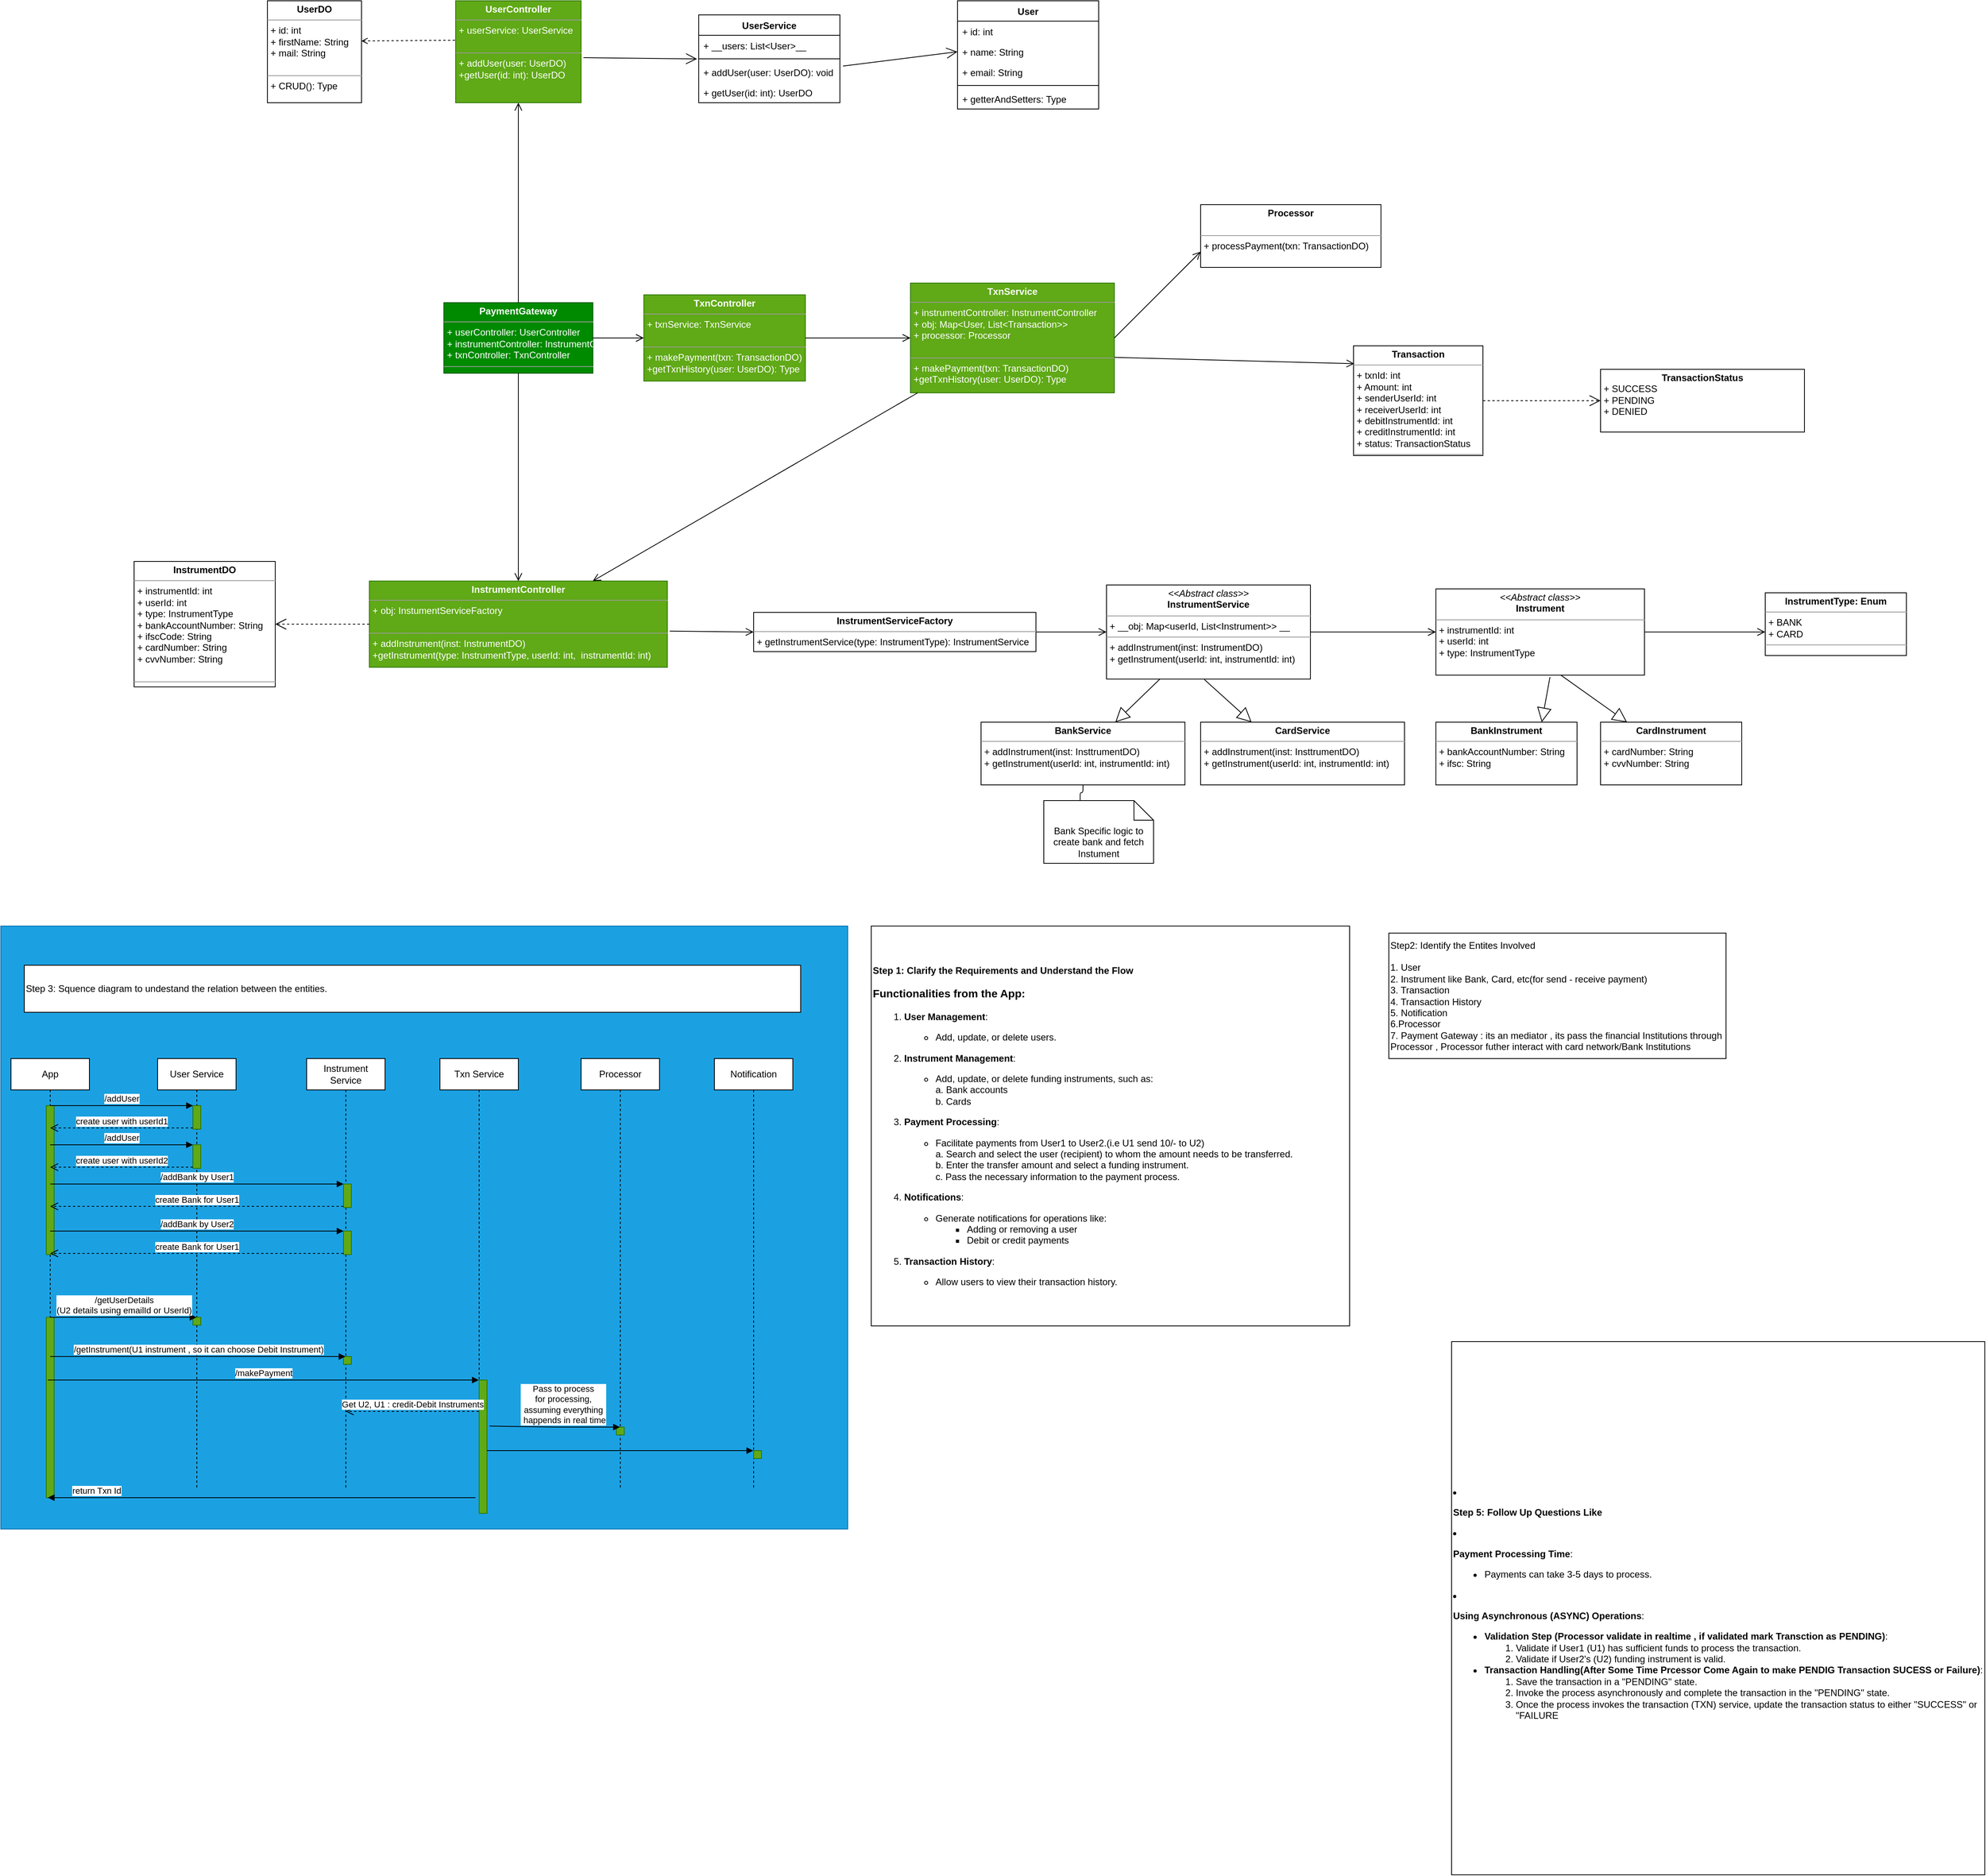 <mxfile>
    <diagram id="Pl9PEIfsRqZkIzOmzycs" name="Page-1">
        <mxGraphModel dx="1384" dy="389" grid="1" gridSize="10" guides="1" tooltips="1" connect="1" arrows="1" fold="1" page="1" pageScale="1" pageWidth="827" pageHeight="1169" math="0" shadow="0">
            <root>
                <mxCell id="0"/>
                <mxCell id="1" parent="0"/>
                <mxCell id="123" value="" style="rounded=0;whiteSpace=wrap;html=1;fillColor=#1ba1e2;strokeColor=#006EAF;fontColor=#ffffff;align=left;" vertex="1" parent="1">
                    <mxGeometry x="-820" y="1180" width="1080" height="769" as="geometry"/>
                </mxCell>
                <mxCell id="2" value="&lt;p style=&quot;margin:0px;margin-top:4px;text-align:center;&quot;&gt;&lt;b&gt;UserDO&lt;/b&gt;&lt;/p&gt;&lt;hr size=&quot;1&quot;&gt;&lt;p style=&quot;margin:0px;margin-left:4px;&quot;&gt;+ id: int&lt;/p&gt;&lt;p style=&quot;margin:0px;margin-left:4px;&quot;&gt;+ firstName: String&lt;/p&gt;&lt;p style=&quot;margin:0px;margin-left:4px;&quot;&gt;+ mail: String&lt;/p&gt;&lt;p style=&quot;margin:0px;margin-left:4px;&quot;&gt;&lt;br&gt;&lt;/p&gt;&lt;hr size=&quot;1&quot;&gt;&lt;p style=&quot;margin:0px;margin-left:4px;&quot;&gt;+ CRUD(): Type&lt;/p&gt;&lt;p style=&quot;margin:0px;margin-left:4px;&quot;&gt;&lt;br&gt;&lt;/p&gt;&lt;p style=&quot;margin:0px;margin-left:4px;&quot;&gt;&lt;br&gt;&lt;/p&gt;" style="verticalAlign=top;align=left;overflow=fill;fontSize=12;fontFamily=Helvetica;html=1;" parent="1" vertex="1">
                    <mxGeometry x="-480" width="120" height="130" as="geometry"/>
                </mxCell>
                <mxCell id="3" value="&lt;p style=&quot;margin:0px;margin-top:4px;text-align:center;&quot;&gt;&lt;b&gt;UserController&lt;/b&gt;&lt;/p&gt;&lt;hr size=&quot;1&quot;&gt;&lt;p style=&quot;margin:0px;margin-left:4px;&quot;&gt;+ userService: UserService&lt;/p&gt;&lt;p style=&quot;margin:0px;margin-left:4px;&quot;&gt;&lt;br&gt;&lt;/p&gt;&lt;hr size=&quot;1&quot;&gt;&lt;p style=&quot;margin:0px;margin-left:4px;&quot;&gt;+ addUser(user: UserDO)&lt;/p&gt;&lt;p style=&quot;margin:0px;margin-left:4px;&quot;&gt;+getUser(id: int): UserDO&lt;/p&gt;&lt;p style=&quot;margin:0px;margin-left:4px;&quot;&gt;&lt;br&gt;&lt;/p&gt;" style="verticalAlign=top;align=left;overflow=fill;fontSize=12;fontFamily=Helvetica;html=1;fillColor=#60a917;fontColor=#ffffff;strokeColor=#2D7600;" parent="1" vertex="1">
                    <mxGeometry x="-240" width="160" height="130" as="geometry"/>
                </mxCell>
                <mxCell id="4" value="" style="endArrow=open;html=1;rounded=0;align=center;verticalAlign=bottom;dashed=1;endFill=0;labelBackgroundColor=none;entryX=0.998;entryY=0.394;entryDx=0;entryDy=0;entryPerimeter=0;exitX=-0.005;exitY=0.387;exitDx=0;exitDy=0;exitPerimeter=0;" parent="1" source="3" target="2" edge="1">
                    <mxGeometry relative="1" as="geometry">
                        <mxPoint x="150" y="60" as="sourcePoint"/>
                        <mxPoint x="310" y="60" as="targetPoint"/>
                    </mxGeometry>
                </mxCell>
                <mxCell id="5" value="" style="resizable=0;html=1;align=center;verticalAlign=top;labelBackgroundColor=none;" parent="4" connectable="0" vertex="1">
                    <mxGeometry relative="1" as="geometry"/>
                </mxCell>
                <mxCell id="8" value="UserService" style="swimlane;fontStyle=1;align=center;verticalAlign=top;childLayout=stackLayout;horizontal=1;startSize=26;horizontalStack=0;resizeParent=1;resizeParentMax=0;resizeLast=0;collapsible=1;marginBottom=0;" parent="1" vertex="1">
                    <mxGeometry x="70" y="18" width="180" height="112" as="geometry"/>
                </mxCell>
                <mxCell id="9" value="+ __users: List&lt;User&gt;__" style="text;strokeColor=none;fillColor=none;align=left;verticalAlign=top;spacingLeft=4;spacingRight=4;overflow=hidden;rotatable=0;points=[[0,0.5],[1,0.5]];portConstraint=eastwest;" parent="8" vertex="1">
                    <mxGeometry y="26" width="180" height="26" as="geometry"/>
                </mxCell>
                <mxCell id="10" value="" style="line;strokeWidth=1;fillColor=none;align=left;verticalAlign=middle;spacingTop=-1;spacingLeft=3;spacingRight=3;rotatable=0;labelPosition=right;points=[];portConstraint=eastwest;strokeColor=inherit;" parent="8" vertex="1">
                    <mxGeometry y="52" width="180" height="8" as="geometry"/>
                </mxCell>
                <mxCell id="11" value="+ addUser(user: UserDO): void" style="text;strokeColor=none;fillColor=none;align=left;verticalAlign=top;spacingLeft=4;spacingRight=4;overflow=hidden;rotatable=0;points=[[0,0.5],[1,0.5]];portConstraint=eastwest;" parent="8" vertex="1">
                    <mxGeometry y="60" width="180" height="26" as="geometry"/>
                </mxCell>
                <mxCell id="16" value="+ getUser(id: int): UserDO" style="text;strokeColor=none;fillColor=none;align=left;verticalAlign=top;spacingLeft=4;spacingRight=4;overflow=hidden;rotatable=0;points=[[0,0.5],[1,0.5]];portConstraint=eastwest;" parent="8" vertex="1">
                    <mxGeometry y="86" width="180" height="26" as="geometry"/>
                </mxCell>
                <mxCell id="18" value="" style="endArrow=open;endFill=1;endSize=12;html=1;exitX=1.019;exitY=0.558;exitDx=0;exitDy=0;exitPerimeter=0;entryX=-0.012;entryY=0.518;entryDx=0;entryDy=0;entryPerimeter=0;" parent="1" source="3" target="10" edge="1">
                    <mxGeometry width="160" relative="1" as="geometry">
                        <mxPoint x="290" y="-80" as="sourcePoint"/>
                        <mxPoint x="450" y="-80" as="targetPoint"/>
                    </mxGeometry>
                </mxCell>
                <mxCell id="19" value="User" style="swimlane;fontStyle=1;align=center;verticalAlign=top;childLayout=stackLayout;horizontal=1;startSize=26;horizontalStack=0;resizeParent=1;resizeParentMax=0;resizeLast=0;collapsible=1;marginBottom=0;" parent="1" vertex="1">
                    <mxGeometry x="400" width="180" height="138" as="geometry"/>
                </mxCell>
                <mxCell id="20" value="+ id: int" style="text;strokeColor=none;fillColor=none;align=left;verticalAlign=top;spacingLeft=4;spacingRight=4;overflow=hidden;rotatable=0;points=[[0,0.5],[1,0.5]];portConstraint=eastwest;" parent="19" vertex="1">
                    <mxGeometry y="26" width="180" height="26" as="geometry"/>
                </mxCell>
                <mxCell id="24" value="+ name: String" style="text;strokeColor=none;fillColor=none;align=left;verticalAlign=top;spacingLeft=4;spacingRight=4;overflow=hidden;rotatable=0;points=[[0,0.5],[1,0.5]];portConstraint=eastwest;" parent="19" vertex="1">
                    <mxGeometry y="52" width="180" height="26" as="geometry"/>
                </mxCell>
                <mxCell id="25" value="+ email: String" style="text;strokeColor=none;fillColor=none;align=left;verticalAlign=top;spacingLeft=4;spacingRight=4;overflow=hidden;rotatable=0;points=[[0,0.5],[1,0.5]];portConstraint=eastwest;" parent="19" vertex="1">
                    <mxGeometry y="78" width="180" height="26" as="geometry"/>
                </mxCell>
                <mxCell id="21" value="" style="line;strokeWidth=1;fillColor=none;align=left;verticalAlign=middle;spacingTop=-1;spacingLeft=3;spacingRight=3;rotatable=0;labelPosition=right;points=[];portConstraint=eastwest;strokeColor=inherit;" parent="19" vertex="1">
                    <mxGeometry y="104" width="180" height="8" as="geometry"/>
                </mxCell>
                <mxCell id="22" value="+ getterAndSetters: Type" style="text;strokeColor=none;fillColor=none;align=left;verticalAlign=top;spacingLeft=4;spacingRight=4;overflow=hidden;rotatable=0;points=[[0,0.5],[1,0.5]];portConstraint=eastwest;" parent="19" vertex="1">
                    <mxGeometry y="112" width="180" height="26" as="geometry"/>
                </mxCell>
                <mxCell id="26" value="" style="endArrow=open;endFill=1;endSize=12;html=1;exitX=1.022;exitY=0.2;exitDx=0;exitDy=0;exitPerimeter=0;entryX=0;entryY=0.5;entryDx=0;entryDy=0;" parent="1" source="11" target="24" edge="1">
                    <mxGeometry width="160" relative="1" as="geometry">
                        <mxPoint x="510" y="195.53" as="sourcePoint"/>
                        <mxPoint x="603.72" y="189.998" as="targetPoint"/>
                    </mxGeometry>
                </mxCell>
                <mxCell id="27" value="&lt;p style=&quot;margin:0px;margin-top:4px;text-align:center;&quot;&gt;&lt;b&gt;PaymentGateway&lt;/b&gt;&lt;/p&gt;&lt;hr size=&quot;1&quot;&gt;&lt;p style=&quot;margin:0px;margin-left:4px;&quot;&gt;+ userController: UserController&lt;/p&gt;&lt;p style=&quot;margin:0px;margin-left:4px;&quot;&gt;+ instrumentController: InstrumentController&lt;/p&gt;&lt;p style=&quot;margin:0px;margin-left:4px;&quot;&gt;+ txnController: TxnController&lt;/p&gt;&lt;hr size=&quot;1&quot;&gt;&lt;p style=&quot;margin:0px;margin-left:4px;&quot;&gt;&lt;br&gt;&lt;/p&gt;&lt;p style=&quot;margin:0px;margin-left:4px;&quot;&gt;&lt;br&gt;&lt;/p&gt;" style="verticalAlign=top;align=left;overflow=fill;fontSize=12;fontFamily=Helvetica;html=1;fillColor=#008a00;fontColor=#ffffff;strokeColor=#005700;" parent="1" vertex="1">
                    <mxGeometry x="-255" y="385" width="190" height="90" as="geometry"/>
                </mxCell>
                <mxCell id="28" value="" style="endArrow=open;startArrow=none;endFill=0;startFill=0;endSize=8;html=1;verticalAlign=bottom;labelBackgroundColor=none;strokeWidth=1;entryX=0.5;entryY=1;entryDx=0;entryDy=0;exitX=0.5;exitY=0;exitDx=0;exitDy=0;" parent="1" source="27" target="3" edge="1">
                    <mxGeometry width="160" relative="1" as="geometry">
                        <mxPoint x="220" y="250" as="sourcePoint"/>
                        <mxPoint x="380" y="250" as="targetPoint"/>
                    </mxGeometry>
                </mxCell>
                <mxCell id="29" value="&lt;p style=&quot;margin:0px;margin-top:4px;text-align:center;&quot;&gt;&lt;b&gt;TxnController&lt;/b&gt;&lt;/p&gt;&lt;hr size=&quot;1&quot;&gt;&lt;p style=&quot;margin:0px;margin-left:4px;&quot;&gt;+ txnService: TxnService&lt;/p&gt;&lt;p style=&quot;margin:0px;margin-left:4px;&quot;&gt;&lt;br&gt;&lt;/p&gt;&lt;hr size=&quot;1&quot;&gt;&lt;p style=&quot;margin:0px;margin-left:4px;&quot;&gt;+ makePayment(txn: TransactionDO)&lt;/p&gt;&lt;p style=&quot;margin:0px;margin-left:4px;&quot;&gt;+getTxnHistory(user: UserDO): Type&lt;/p&gt;&lt;p style=&quot;margin:0px;margin-left:4px;&quot;&gt;&lt;br&gt;&lt;/p&gt;" style="verticalAlign=top;align=left;overflow=fill;fontSize=12;fontFamily=Helvetica;html=1;fillColor=#60a917;fontColor=#ffffff;strokeColor=#2D7600;" parent="1" vertex="1">
                    <mxGeometry y="375" width="206" height="110" as="geometry"/>
                </mxCell>
                <mxCell id="30" value="" style="endArrow=open;startArrow=none;endFill=0;startFill=0;endSize=8;html=1;verticalAlign=bottom;labelBackgroundColor=none;strokeWidth=1;entryX=0;entryY=0.5;entryDx=0;entryDy=0;exitX=1;exitY=0.5;exitDx=0;exitDy=0;" parent="1" target="29" edge="1" source="27">
                    <mxGeometry width="160" relative="1" as="geometry">
                        <mxPoint x="-40" y="430" as="sourcePoint"/>
                        <mxPoint x="228.48" y="151.95" as="targetPoint"/>
                    </mxGeometry>
                </mxCell>
                <mxCell id="31" value="&lt;p style=&quot;margin:0px;margin-top:4px;text-align:center;&quot;&gt;&lt;b&gt;TxnService&lt;/b&gt;&lt;/p&gt;&lt;hr size=&quot;1&quot;&gt;&lt;p style=&quot;margin:0px;margin-left:4px;&quot;&gt;+ instrumentController: InstrumentController&lt;/p&gt;&lt;p style=&quot;margin:0px;margin-left:4px;&quot;&gt;+ obj: Map&amp;lt;User, List&amp;lt;Transaction&amp;gt;&amp;gt;&lt;/p&gt;&lt;p style=&quot;margin:0px;margin-left:4px;&quot;&gt;+ processor: Processor&lt;/p&gt;&lt;p style=&quot;margin:0px;margin-left:4px;&quot;&gt;&lt;br&gt;&lt;/p&gt;&lt;hr size=&quot;1&quot;&gt;&lt;p style=&quot;margin:0px;margin-left:4px;&quot;&gt;+ makePayment(txn: TransactionDO)&lt;/p&gt;&lt;p style=&quot;margin:0px;margin-left:4px;&quot;&gt;+getTxnHistory(user: UserDO): Type&lt;/p&gt;&lt;p style=&quot;margin:0px;margin-left:4px;&quot;&gt;&lt;br&gt;&lt;/p&gt;" style="verticalAlign=top;align=left;overflow=fill;fontSize=12;fontFamily=Helvetica;html=1;fillColor=#60a917;fontColor=#ffffff;strokeColor=#2D7600;" parent="1" vertex="1">
                    <mxGeometry x="340" y="360" width="260" height="140" as="geometry"/>
                </mxCell>
                <mxCell id="34" value="&lt;p style=&quot;margin:0px;margin-top:4px;text-align:center;&quot;&gt;&lt;b&gt;Processor&lt;/b&gt;&lt;/p&gt;&lt;p style=&quot;margin:0px;margin-left:4px;&quot;&gt;&lt;br&gt;&lt;/p&gt;&lt;hr size=&quot;1&quot;&gt;&lt;p style=&quot;margin:0px;margin-left:4px;&quot;&gt;+ processPayment(txn: TransactionDO)&lt;/p&gt;" style="verticalAlign=top;align=left;overflow=fill;fontSize=12;fontFamily=Helvetica;html=1;" parent="1" vertex="1">
                    <mxGeometry x="710" y="260" width="230" height="80" as="geometry"/>
                </mxCell>
                <mxCell id="35" value="&lt;p style=&quot;margin:0px;margin-top:4px;text-align:center;&quot;&gt;&lt;b&gt;Transaction&lt;/b&gt;&lt;/p&gt;&lt;hr size=&quot;1&quot;&gt;&lt;p style=&quot;margin:0px;margin-left:4px;&quot;&gt;+ txnId: int&lt;/p&gt;&lt;p style=&quot;margin:0px;margin-left:4px;&quot;&gt;+ Amount: int&lt;/p&gt;&lt;p style=&quot;margin:0px;margin-left:4px;&quot;&gt;+ senderUserId: int&lt;/p&gt;&lt;p style=&quot;margin:0px;margin-left:4px;&quot;&gt;+ receiverUserId: int&lt;/p&gt;&lt;p style=&quot;margin:0px;margin-left:4px;&quot;&gt;+ debitInstrumentId: int&lt;/p&gt;&lt;p style=&quot;margin:0px;margin-left:4px;&quot;&gt;+ creditInstrumentId: int&lt;/p&gt;&lt;p style=&quot;margin:0px;margin-left:4px;&quot;&gt;+ status: TransactionStatus&lt;/p&gt;&lt;hr size=&quot;1&quot;&gt;&lt;p style=&quot;margin:0px;margin-left:4px;&quot;&gt;&lt;br&gt;&lt;/p&gt;" style="verticalAlign=top;align=left;overflow=fill;fontSize=12;fontFamily=Helvetica;html=1;" parent="1" vertex="1">
                    <mxGeometry x="905" y="440" width="165" height="140" as="geometry"/>
                </mxCell>
                <mxCell id="36" value="&lt;p style=&quot;margin:0px;margin-top:4px;text-align:center;&quot;&gt;&lt;b&gt;TransactionStatus&lt;/b&gt;&lt;/p&gt;&lt;p style=&quot;margin:0px;margin-left:4px;&quot;&gt;+ SUCCESS&lt;/p&gt;&lt;p style=&quot;margin:0px;margin-left:4px;&quot;&gt;+ PENDING&lt;/p&gt;&lt;p style=&quot;margin:0px;margin-left:4px;&quot;&gt;+ DENIED&lt;/p&gt;&lt;p style=&quot;margin:0px;margin-left:4px;&quot;&gt;&lt;br&gt;&lt;/p&gt;&lt;p style=&quot;margin:0px;margin-left:4px;&quot;&gt;&lt;br&gt;&lt;/p&gt;" style="verticalAlign=top;align=left;overflow=fill;fontSize=12;fontFamily=Helvetica;html=1;" parent="1" vertex="1">
                    <mxGeometry x="1220" y="470" width="260" height="80" as="geometry"/>
                </mxCell>
                <mxCell id="37" value="" style="endArrow=open;startArrow=none;endFill=0;startFill=0;endSize=8;html=1;verticalAlign=bottom;labelBackgroundColor=none;strokeWidth=1;exitX=1;exitY=0.5;exitDx=0;exitDy=0;entryX=0;entryY=0.75;entryDx=0;entryDy=0;" parent="1" source="31" target="34" edge="1">
                    <mxGeometry width="160" relative="1" as="geometry">
                        <mxPoint x="530" y="533.61" as="sourcePoint"/>
                        <mxPoint x="650" y="470" as="targetPoint"/>
                    </mxGeometry>
                </mxCell>
                <mxCell id="38" value="" style="endArrow=open;startArrow=none;endFill=0;startFill=0;endSize=8;html=1;verticalAlign=bottom;labelBackgroundColor=none;strokeWidth=1;exitX=0.999;exitY=0.677;exitDx=0;exitDy=0;exitPerimeter=0;entryX=0.006;entryY=0.163;entryDx=0;entryDy=0;entryPerimeter=0;" parent="1" source="31" target="35" edge="1">
                    <mxGeometry width="160" relative="1" as="geometry">
                        <mxPoint x="590" y="490" as="sourcePoint"/>
                        <mxPoint x="660" y="480" as="targetPoint"/>
                    </mxGeometry>
                </mxCell>
                <mxCell id="40" value="" style="endArrow=open;endSize=12;dashed=1;html=1;entryX=0;entryY=0.5;entryDx=0;entryDy=0;" parent="1" source="35" target="36" edge="1">
                    <mxGeometry width="160" relative="1" as="geometry">
                        <mxPoint x="910" y="620" as="sourcePoint"/>
                        <mxPoint x="1070" y="620" as="targetPoint"/>
                    </mxGeometry>
                </mxCell>
                <mxCell id="41" value="" style="endArrow=open;startArrow=none;endFill=0;startFill=0;endSize=8;html=1;verticalAlign=bottom;labelBackgroundColor=none;strokeWidth=1;" parent="1" source="29" target="31" edge="1">
                    <mxGeometry width="160" relative="1" as="geometry">
                        <mxPoint x="192.47" y="341.23" as="sourcePoint"/>
                        <mxPoint x="345.236" y="277.62" as="targetPoint"/>
                    </mxGeometry>
                </mxCell>
                <mxCell id="43" value="&lt;p style=&quot;margin:0px;margin-top:4px;text-align:center;&quot;&gt;&lt;b&gt;InstrumentController&lt;/b&gt;&lt;/p&gt;&lt;hr size=&quot;1&quot;&gt;&lt;p style=&quot;margin:0px;margin-left:4px;&quot;&gt;+ obj: InstumentServiceFactory&lt;/p&gt;&lt;p style=&quot;margin:0px;margin-left:4px;&quot;&gt;&lt;br&gt;&lt;/p&gt;&lt;hr size=&quot;1&quot;&gt;&lt;p style=&quot;margin:0px;margin-left:4px;&quot;&gt;+ addInstrument(inst: InstrumentDO)&lt;/p&gt;&lt;p style=&quot;margin:0px;margin-left:4px;&quot;&gt;+getInstrument(type: InstrumentType, userId: int,&amp;nbsp; instrumentId: int)&lt;/p&gt;&lt;p style=&quot;margin:0px;margin-left:4px;&quot;&gt;&lt;br&gt;&lt;/p&gt;" style="verticalAlign=top;align=left;overflow=fill;fontSize=12;fontFamily=Helvetica;html=1;fillColor=#60a917;fontColor=#ffffff;strokeColor=#2D7600;" parent="1" vertex="1">
                    <mxGeometry x="-350" y="740" width="380" height="110" as="geometry"/>
                </mxCell>
                <mxCell id="44" value="&lt;p style=&quot;margin:0px;margin-top:4px;text-align:center;&quot;&gt;&lt;b&gt;InstrumentServiceFactory&lt;/b&gt;&lt;/p&gt;&lt;hr size=&quot;1&quot;&gt;&lt;p style=&quot;margin:0px;margin-left:4px;&quot;&gt;+ getInstrumentService(type: InstrumentType): InstrumentService&lt;/p&gt;&lt;p style=&quot;margin:0px;margin-left:4px;&quot;&gt;&lt;br&gt;&lt;/p&gt;&lt;hr size=&quot;1&quot;&gt;&lt;p style=&quot;margin:0px;margin-left:4px;&quot;&gt;&lt;br&gt;&lt;/p&gt;&lt;p style=&quot;margin:0px;margin-left:4px;&quot;&gt;&lt;br&gt;&lt;/p&gt;" style="verticalAlign=top;align=left;overflow=fill;fontSize=12;fontFamily=Helvetica;html=1;" parent="1" vertex="1">
                    <mxGeometry x="140" y="780" width="360" height="50" as="geometry"/>
                </mxCell>
                <mxCell id="45" value="&lt;p style=&quot;margin:0px;margin-top:4px;text-align:center;&quot;&gt;&lt;b&gt;InstrumentDO&lt;/b&gt;&lt;/p&gt;&lt;hr size=&quot;1&quot;&gt;&lt;p style=&quot;margin:0px;margin-left:4px;&quot;&gt;+ instrumentId: int&lt;/p&gt;&lt;p style=&quot;margin:0px;margin-left:4px;&quot;&gt;+ userId: int&lt;/p&gt;&lt;p style=&quot;margin:0px;margin-left:4px;&quot;&gt;+ type: InstrumentType&lt;/p&gt;&lt;p style=&quot;margin:0px;margin-left:4px;&quot;&gt;+ bankAccountNumber: String&lt;/p&gt;&lt;p style=&quot;margin:0px;margin-left:4px;&quot;&gt;+ ifscCode: String&lt;/p&gt;&lt;p style=&quot;margin:0px;margin-left:4px;&quot;&gt;+ cardNumber: String&lt;/p&gt;&lt;p style=&quot;margin:0px;margin-left:4px;&quot;&gt;+ cvvNumber: String&lt;/p&gt;&lt;p style=&quot;margin:0px;margin-left:4px;&quot;&gt;&lt;br&gt;&lt;/p&gt;&lt;hr size=&quot;1&quot;&gt;&lt;p style=&quot;margin:0px;margin-left:4px;&quot;&gt;&lt;br&gt;&lt;/p&gt;" style="verticalAlign=top;align=left;overflow=fill;fontSize=12;fontFamily=Helvetica;html=1;" parent="1" vertex="1">
                    <mxGeometry x="-650" y="715" width="180" height="160" as="geometry"/>
                </mxCell>
                <mxCell id="47" value="&lt;p style=&quot;margin:0px;margin-top:4px;text-align:center;&quot;&gt;&lt;i&gt;&amp;lt;&amp;lt;Abstract class&amp;gt;&amp;gt;&lt;/i&gt;&lt;br&gt;&lt;b&gt;InstrumentService&lt;/b&gt;&lt;/p&gt;&lt;hr size=&quot;1&quot;&gt;&lt;p style=&quot;margin:0px;margin-left:4px;&quot;&gt;+ __obj: Map&amp;lt;userId, List&amp;lt;Instrument&amp;gt;&amp;gt; __&lt;br&gt;&lt;/p&gt;&lt;hr size=&quot;1&quot;&gt;&lt;p style=&quot;margin:0px;margin-left:4px;&quot;&gt;+ addInstrument(inst: InstrumentDO)&lt;br&gt;+ getInstrument(userId: int, instrumentId: int)&lt;/p&gt;" style="verticalAlign=top;align=left;overflow=fill;fontSize=12;fontFamily=Helvetica;html=1;" parent="1" vertex="1">
                    <mxGeometry x="590" y="745" width="260" height="120" as="geometry"/>
                </mxCell>
                <mxCell id="48" value="&lt;p style=&quot;margin:0px;margin-top:4px;text-align:center;&quot;&gt;&lt;i&gt;&amp;lt;&amp;lt;Abstract class&amp;gt;&amp;gt;&lt;/i&gt;&lt;br&gt;&lt;b&gt;Instrument&lt;/b&gt;&lt;/p&gt;&lt;hr size=&quot;1&quot;&gt;&lt;p style=&quot;margin:0px;margin-left:4px;&quot;&gt;+ instrumentId: int&lt;br&gt;&lt;/p&gt;&lt;p style=&quot;margin:0px;margin-left:4px;&quot;&gt;+ userId: int&lt;/p&gt;&lt;p style=&quot;margin:0px;margin-left:4px;&quot;&gt;+ type: InstrumentType&lt;/p&gt;" style="verticalAlign=top;align=left;overflow=fill;fontSize=12;fontFamily=Helvetica;html=1;" parent="1" vertex="1">
                    <mxGeometry x="1010" y="750" width="266" height="110" as="geometry"/>
                </mxCell>
                <mxCell id="49" value="&lt;p style=&quot;margin:0px;margin-top:4px;text-align:center;&quot;&gt;&lt;b&gt;InstrumentType: Enum&lt;/b&gt;&lt;/p&gt;&lt;hr size=&quot;1&quot;&gt;&lt;p style=&quot;margin:0px;margin-left:4px;&quot;&gt;+ BANK&lt;/p&gt;&lt;p style=&quot;margin:0px;margin-left:4px;&quot;&gt;+ CARD&lt;/p&gt;&lt;hr size=&quot;1&quot;&gt;&lt;p style=&quot;margin:0px;margin-left:4px;&quot;&gt;&lt;br&gt;&lt;/p&gt;" style="verticalAlign=top;align=left;overflow=fill;fontSize=12;fontFamily=Helvetica;html=1;" parent="1" vertex="1">
                    <mxGeometry x="1430" y="755" width="180" height="80" as="geometry"/>
                </mxCell>
                <mxCell id="51" value="&lt;p style=&quot;margin:0px;margin-top:4px;text-align:center;&quot;&gt;&lt;b&gt;BankInstrument&lt;/b&gt;&lt;/p&gt;&lt;hr size=&quot;1&quot;&gt;&lt;p style=&quot;margin:0px;margin-left:4px;&quot;&gt;+ bankAccountNumber: String&lt;/p&gt;&lt;p style=&quot;margin:0px;margin-left:4px;&quot;&gt;+ ifsc: String&lt;/p&gt;" style="verticalAlign=top;align=left;overflow=fill;fontSize=12;fontFamily=Helvetica;html=1;" parent="1" vertex="1">
                    <mxGeometry x="1010" y="920" width="180" height="80" as="geometry"/>
                </mxCell>
                <mxCell id="52" value="&lt;p style=&quot;margin:0px;margin-top:4px;text-align:center;&quot;&gt;&lt;b&gt;CardInstrument&lt;/b&gt;&lt;/p&gt;&lt;hr size=&quot;1&quot;&gt;&lt;p style=&quot;margin:0px;margin-left:4px;&quot;&gt;+ cardNumber: String&lt;/p&gt;&lt;p style=&quot;margin:0px;margin-left:4px;&quot;&gt;+ cvvNumber: String&lt;/p&gt;" style="verticalAlign=top;align=left;overflow=fill;fontSize=12;fontFamily=Helvetica;html=1;" parent="1" vertex="1">
                    <mxGeometry x="1220" y="920" width="180" height="80" as="geometry"/>
                </mxCell>
                <mxCell id="53" value="&lt;p style=&quot;margin:0px;margin-top:4px;text-align:center;&quot;&gt;&lt;b&gt;BankService&lt;/b&gt;&lt;/p&gt;&lt;hr size=&quot;1&quot;&gt;&lt;p style=&quot;margin:0px;margin-left:4px;&quot;&gt;+ addInstrument(inst: InsttrumentDO)&lt;/p&gt;&lt;p style=&quot;margin:0px;margin-left:4px;&quot;&gt;+ getInstrument(userId: int, instrumentId: int)&lt;/p&gt;" style="verticalAlign=top;align=left;overflow=fill;fontSize=12;fontFamily=Helvetica;html=1;" parent="1" vertex="1">
                    <mxGeometry x="430" y="920" width="260" height="80" as="geometry"/>
                </mxCell>
                <mxCell id="54" value="Bank Specific logic to create bank and fetch Instument" style="shape=note2;boundedLbl=1;whiteSpace=wrap;html=1;size=25;verticalAlign=top;align=center;" parent="1" vertex="1">
                    <mxGeometry x="510" y="1020" width="140" height="80" as="geometry"/>
                </mxCell>
                <mxCell id="56" value="&lt;p style=&quot;margin:0px;margin-top:4px;text-align:center;&quot;&gt;&lt;b&gt;CardService&lt;/b&gt;&lt;/p&gt;&lt;hr size=&quot;1&quot;&gt;&lt;p style=&quot;margin:0px;margin-left:4px;&quot;&gt;+ addInstrument(inst: InsttrumentDO)&lt;/p&gt;&lt;p style=&quot;margin:0px;margin-left:4px;&quot;&gt;+ getInstrument(userId: int, instrumentId: int)&lt;/p&gt;" style="verticalAlign=top;align=left;overflow=fill;fontSize=12;fontFamily=Helvetica;html=1;" parent="1" vertex="1">
                    <mxGeometry x="710" y="920" width="260" height="80" as="geometry"/>
                </mxCell>
                <mxCell id="59" value="" style="endArrow=open;startArrow=none;endFill=0;startFill=0;endSize=8;html=1;verticalAlign=bottom;labelBackgroundColor=none;strokeWidth=1;entryX=0.5;entryY=0;entryDx=0;entryDy=0;exitX=0.5;exitY=1;exitDx=0;exitDy=0;" parent="1" source="27" target="43" edge="1">
                    <mxGeometry width="160" relative="1" as="geometry">
                        <mxPoint x="74.23" y="523.61" as="sourcePoint"/>
                        <mxPoint x="159.996" y="420.0" as="targetPoint"/>
                    </mxGeometry>
                </mxCell>
                <mxCell id="60" value="" style="endArrow=open;endSize=12;dashed=1;html=1;exitX=0;exitY=0.5;exitDx=0;exitDy=0;entryX=1;entryY=0.5;entryDx=0;entryDy=0;" parent="1" source="43" target="45" edge="1">
                    <mxGeometry width="160" relative="1" as="geometry">
                        <mxPoint x="120" y="860" as="sourcePoint"/>
                        <mxPoint x="280" y="860" as="targetPoint"/>
                    </mxGeometry>
                </mxCell>
                <mxCell id="61" value="" style="endArrow=open;startArrow=none;endFill=0;startFill=0;endSize=8;html=1;verticalAlign=bottom;labelBackgroundColor=none;strokeWidth=1;" parent="1" source="31" target="43" edge="1">
                    <mxGeometry width="160" relative="1" as="geometry">
                        <mxPoint x="176.01" y="500.0" as="sourcePoint"/>
                        <mxPoint x="180.0" y="764.82" as="targetPoint"/>
                    </mxGeometry>
                </mxCell>
                <mxCell id="62" value="" style="endArrow=open;startArrow=none;endFill=0;startFill=0;endSize=8;html=1;verticalAlign=bottom;labelBackgroundColor=none;strokeWidth=1;exitX=1.008;exitY=0.581;exitDx=0;exitDy=0;exitPerimeter=0;entryX=0;entryY=0.5;entryDx=0;entryDy=0;" parent="1" source="43" target="44" edge="1">
                    <mxGeometry width="160" relative="1" as="geometry">
                        <mxPoint x="304.06" y="540.0" as="sourcePoint"/>
                        <mxPoint x="-55.761" y="750" as="targetPoint"/>
                    </mxGeometry>
                </mxCell>
                <mxCell id="63" value="" style="endArrow=open;startArrow=none;endFill=0;startFill=0;endSize=8;html=1;verticalAlign=bottom;labelBackgroundColor=none;strokeWidth=1;exitX=1;exitY=0.5;exitDx=0;exitDy=0;entryX=0;entryY=0.5;entryDx=0;entryDy=0;" parent="1" source="44" target="47" edge="1">
                    <mxGeometry width="160" relative="1" as="geometry">
                        <mxPoint x="43.04" y="813.91" as="sourcePoint"/>
                        <mxPoint x="210" y="980" as="targetPoint"/>
                    </mxGeometry>
                </mxCell>
                <mxCell id="64" value="" style="endArrow=open;startArrow=none;endFill=0;startFill=0;endSize=8;html=1;verticalAlign=bottom;labelBackgroundColor=none;strokeWidth=1;entryX=0;entryY=0.5;entryDx=0;entryDy=0;exitX=1;exitY=0.5;exitDx=0;exitDy=0;" parent="1" source="47" target="48" edge="1">
                    <mxGeometry width="160" relative="1" as="geometry">
                        <mxPoint x="390" y="1050" as="sourcePoint"/>
                        <mxPoint x="454.02" y="1150" as="targetPoint"/>
                    </mxGeometry>
                </mxCell>
                <mxCell id="65" value="" style="endArrow=open;startArrow=none;endFill=0;startFill=0;endSize=8;html=1;verticalAlign=bottom;labelBackgroundColor=none;strokeWidth=1;entryX=0;entryY=0.625;entryDx=0;entryDy=0;entryPerimeter=0;exitX=1;exitY=0.5;exitDx=0;exitDy=0;" parent="1" source="48" target="49" edge="1">
                    <mxGeometry width="160" relative="1" as="geometry">
                        <mxPoint x="750" y="1058" as="sourcePoint"/>
                        <mxPoint x="840" y="1072.5" as="targetPoint"/>
                    </mxGeometry>
                </mxCell>
                <mxCell id="66" value="" style="endArrow=block;endSize=16;endFill=0;html=1;exitX=0.547;exitY=1.022;exitDx=0;exitDy=0;exitPerimeter=0;entryX=0.75;entryY=0;entryDx=0;entryDy=0;" parent="1" source="48" target="51" edge="1">
                    <mxGeometry width="160" relative="1" as="geometry">
                        <mxPoint x="650" y="1110" as="sourcePoint"/>
                        <mxPoint x="810" y="1110" as="targetPoint"/>
                    </mxGeometry>
                </mxCell>
                <mxCell id="67" value="" style="endArrow=block;endSize=16;endFill=0;html=1;exitX=0.6;exitY=1.002;exitDx=0;exitDy=0;exitPerimeter=0;" parent="1" source="48" target="52" edge="1">
                    <mxGeometry width="160" relative="1" as="geometry">
                        <mxPoint x="635.502" y="1132.42" as="sourcePoint"/>
                        <mxPoint x="559" y="1230" as="targetPoint"/>
                    </mxGeometry>
                </mxCell>
                <mxCell id="68" value="" style="endArrow=block;endSize=16;endFill=0;html=1;" parent="1" source="47" target="53" edge="1">
                    <mxGeometry width="160" relative="1" as="geometry">
                        <mxPoint x="210.002" y="1110" as="sourcePoint"/>
                        <mxPoint x="140" y="1200" as="targetPoint"/>
                    </mxGeometry>
                </mxCell>
                <mxCell id="69" value="" style="endArrow=block;endSize=16;endFill=0;html=1;exitX=0.48;exitY=1.005;exitDx=0;exitDy=0;exitPerimeter=0;entryX=0.25;entryY=0;entryDx=0;entryDy=0;" parent="1" source="47" target="56" edge="1">
                    <mxGeometry width="160" relative="1" as="geometry">
                        <mxPoint x="237.895" y="1120" as="sourcePoint"/>
                        <mxPoint x="204.737" y="1210" as="targetPoint"/>
                    </mxGeometry>
                </mxCell>
                <mxCell id="70" value="" style="edgeStyle=elbowEdgeStyle;html=1;endArrow=none;elbow=vertical;exitX=0.5;exitY=1;exitDx=0;exitDy=0;entryX=0.331;entryY=-0.002;entryDx=0;entryDy=0;entryPerimeter=0;" parent="1" source="53" target="54" edge="1">
                    <mxGeometry width="160" relative="1" as="geometry">
                        <mxPoint x="20" y="1440" as="sourcePoint"/>
                        <mxPoint x="180" y="1440" as="targetPoint"/>
                    </mxGeometry>
                </mxCell>
                <mxCell id="81" value="App" style="shape=umlLifeline;perimeter=lifelinePerimeter;whiteSpace=wrap;html=1;container=1;collapsible=0;recursiveResize=0;outlineConnect=0;" parent="1" vertex="1">
                    <mxGeometry x="-807" y="1349" width="100" height="560" as="geometry"/>
                </mxCell>
                <mxCell id="112" value="" style="html=1;points=[];perimeter=orthogonalPerimeter;fillColor=#60a917;fontColor=#ffffff;strokeColor=#2D7600;" parent="81" vertex="1">
                    <mxGeometry x="45" y="60" width="10" height="190" as="geometry"/>
                </mxCell>
                <mxCell id="113" value="" style="html=1;points=[];perimeter=orthogonalPerimeter;fillColor=#60a917;fontColor=#ffffff;strokeColor=#2D7600;" parent="81" vertex="1">
                    <mxGeometry x="45" y="330" width="10" height="230" as="geometry"/>
                </mxCell>
                <mxCell id="82" value="User Service" style="shape=umlLifeline;perimeter=lifelinePerimeter;whiteSpace=wrap;html=1;container=1;collapsible=0;recursiveResize=0;outlineConnect=0;" parent="1" vertex="1">
                    <mxGeometry x="-620" y="1349" width="100" height="550" as="geometry"/>
                </mxCell>
                <mxCell id="92" value="" style="html=1;points=[];perimeter=orthogonalPerimeter;fillColor=#60a917;fontColor=#ffffff;strokeColor=#2D7600;" parent="82" vertex="1">
                    <mxGeometry x="45" y="60" width="10" height="30" as="geometry"/>
                </mxCell>
                <mxCell id="95" value="" style="html=1;points=[];perimeter=orthogonalPerimeter;fillColor=#60a917;fontColor=#ffffff;strokeColor=#2D7600;" parent="82" vertex="1">
                    <mxGeometry x="45.0" y="110" width="10" height="30" as="geometry"/>
                </mxCell>
                <mxCell id="114" value="" style="html=1;points=[];perimeter=orthogonalPerimeter;fillColor=#60a917;fontColor=#ffffff;strokeColor=#2D7600;" parent="82" vertex="1">
                    <mxGeometry x="45" y="330" width="10" height="10" as="geometry"/>
                </mxCell>
                <mxCell id="83" value="Instrument Service" style="shape=umlLifeline;perimeter=lifelinePerimeter;whiteSpace=wrap;html=1;container=1;collapsible=0;recursiveResize=0;outlineConnect=0;" parent="1" vertex="1">
                    <mxGeometry x="-430" y="1349" width="100" height="550" as="geometry"/>
                </mxCell>
                <mxCell id="98" value="" style="html=1;points=[];perimeter=orthogonalPerimeter;fillColor=#60a917;fontColor=#ffffff;strokeColor=#2D7600;" parent="83" vertex="1">
                    <mxGeometry x="47.0" y="160" width="10" height="30" as="geometry"/>
                </mxCell>
                <mxCell id="101" value="" style="html=1;points=[];perimeter=orthogonalPerimeter;fillColor=#60a917;fontColor=#ffffff;strokeColor=#2D7600;" parent="83" vertex="1">
                    <mxGeometry x="47.0" y="220" width="10" height="30" as="geometry"/>
                </mxCell>
                <mxCell id="115" value="" style="html=1;points=[];perimeter=orthogonalPerimeter;fillColor=#60a917;fontColor=#ffffff;strokeColor=#2D7600;" vertex="1" parent="83">
                    <mxGeometry x="47" y="380" width="10" height="10" as="geometry"/>
                </mxCell>
                <mxCell id="84" value="Txn Service" style="shape=umlLifeline;perimeter=lifelinePerimeter;whiteSpace=wrap;html=1;container=1;collapsible=0;recursiveResize=0;outlineConnect=0;" parent="1" vertex="1">
                    <mxGeometry x="-260" y="1349" width="100" height="580" as="geometry"/>
                </mxCell>
                <mxCell id="120" value="" style="html=1;points=[];perimeter=orthogonalPerimeter;fillColor=#60a917;fontColor=#ffffff;strokeColor=#2D7600;" vertex="1" parent="84">
                    <mxGeometry x="50" y="410" width="10" height="170" as="geometry"/>
                </mxCell>
                <mxCell id="85" value="Processor&lt;span style=&quot;color: rgba(0, 0, 0, 0); font-family: monospace; font-size: 0px; text-align: start;&quot;&gt;%3CmxGraphModel%3E%3Croot%3E%3CmxCell%20id%3D%220%22%2F%3E%3CmxCell%20id%3D%221%22%20parent%3D%220%22%2F%3E%3CmxCell%20id%3D%222%22%20value%3D%22Txn%20Service%22%20style%3D%22shape%3DumlLifeline%3Bperimeter%3DlifelinePerimeter%3BwhiteSpace%3Dwrap%3Bhtml%3D1%3Bcontainer%3D1%3Bcollapsible%3D0%3BrecursiveResize%3D0%3BoutlineConnect%3D0%3B%22%20vertex%3D%221%22%20parent%3D%221%22%3E%3CmxGeometry%20x%3D%22-250%22%20y%3D%221270%22%20width%3D%22100%22%20height%3D%22300%22%20as%3D%22geometry%22%2F%3E%3C%2FmxCell%3E%3C%2Froot%3E%3C%2FmxGraphModel%3E&lt;/span&gt;" style="shape=umlLifeline;perimeter=lifelinePerimeter;whiteSpace=wrap;html=1;container=1;collapsible=0;recursiveResize=0;outlineConnect=0;" parent="1" vertex="1">
                    <mxGeometry x="-80" y="1349" width="100" height="550" as="geometry"/>
                </mxCell>
                <mxCell id="122" value="" style="html=1;points=[];perimeter=orthogonalPerimeter;fillColor=#60a917;fontColor=#ffffff;strokeColor=#2D7600;" vertex="1" parent="85">
                    <mxGeometry x="45" y="470" width="10" height="10" as="geometry"/>
                </mxCell>
                <mxCell id="86" value="Notification" style="shape=umlLifeline;perimeter=lifelinePerimeter;whiteSpace=wrap;html=1;container=1;collapsible=0;recursiveResize=0;outlineConnect=0;" parent="1" vertex="1">
                    <mxGeometry x="90" y="1349" width="100" height="550" as="geometry"/>
                </mxCell>
                <mxCell id="121" value="" style="html=1;points=[];perimeter=orthogonalPerimeter;fillColor=#60a917;fontColor=#ffffff;strokeColor=#2D7600;" vertex="1" parent="86">
                    <mxGeometry x="50" y="500" width="10" height="10" as="geometry"/>
                </mxCell>
                <mxCell id="93" value="/addUser" style="html=1;verticalAlign=bottom;endArrow=block;entryX=0;entryY=0;" parent="1" source="81" target="92" edge="1">
                    <mxGeometry relative="1" as="geometry">
                        <mxPoint x="-660" y="1519" as="sourcePoint"/>
                    </mxGeometry>
                </mxCell>
                <mxCell id="94" value="create user with userId1" style="html=1;verticalAlign=bottom;endArrow=open;dashed=1;endSize=8;exitX=0;exitY=0.95;" parent="1" source="92" target="81" edge="1">
                    <mxGeometry relative="1" as="geometry">
                        <mxPoint x="-660" y="1595" as="targetPoint"/>
                    </mxGeometry>
                </mxCell>
                <mxCell id="97" value="create user with userId2" style="html=1;verticalAlign=bottom;endArrow=open;dashed=1;endSize=8;exitX=0;exitY=0.95;" parent="1" source="95" target="81" edge="1">
                    <mxGeometry x="0.003" relative="1" as="geometry">
                        <mxPoint x="-770.001" y="1542.5" as="targetPoint"/>
                        <mxPoint as="offset"/>
                    </mxGeometry>
                </mxCell>
                <mxCell id="96" value="/addUser" style="html=1;verticalAlign=bottom;endArrow=block;entryX=0;entryY=0;" parent="1" source="81" target="95" edge="1">
                    <mxGeometry relative="1" as="geometry">
                        <mxPoint x="-770.001" y="1514" as="sourcePoint"/>
                    </mxGeometry>
                </mxCell>
                <mxCell id="99" value="create Bank for User1" style="html=1;verticalAlign=bottom;endArrow=open;dashed=1;endSize=8;exitX=0;exitY=0.95;" parent="1" source="98" target="81" edge="1">
                    <mxGeometry x="0.003" relative="1" as="geometry">
                        <mxPoint x="-765.071" y="1552.5" as="targetPoint"/>
                        <mxPoint as="offset"/>
                    </mxGeometry>
                </mxCell>
                <mxCell id="100" value="/addBank by User1" style="html=1;verticalAlign=bottom;endArrow=block;entryX=0;entryY=0;" parent="1" source="81" target="98" edge="1">
                    <mxGeometry relative="1" as="geometry">
                        <mxPoint x="-762.45" y="1522.1" as="sourcePoint"/>
                    </mxGeometry>
                </mxCell>
                <mxCell id="103" value="/addBank by User2" style="html=1;verticalAlign=bottom;endArrow=block;entryX=0;entryY=0;" parent="1" source="81" target="101" edge="1">
                    <mxGeometry relative="1" as="geometry">
                        <mxPoint x="-775.071" y="1669" as="sourcePoint"/>
                    </mxGeometry>
                </mxCell>
                <mxCell id="102" value="create Bank for User1" style="html=1;verticalAlign=bottom;endArrow=open;dashed=1;endSize=8;exitX=0;exitY=0.95;" parent="1" source="101" target="81" edge="1">
                    <mxGeometry x="0.003" relative="1" as="geometry">
                        <mxPoint x="-775.071" y="1697.5" as="targetPoint"/>
                        <mxPoint as="offset"/>
                    </mxGeometry>
                </mxCell>
                <mxCell id="105" value="/getUserDetails&lt;br&gt;(U2 details using emailId or UserId)" style="html=1;verticalAlign=bottom;endArrow=block;" parent="1" source="81" target="82" edge="1">
                    <mxGeometry relative="1" as="geometry">
                        <mxPoint x="-760" y="1809" as="sourcePoint"/>
                        <mxPoint x="-590" y="1809" as="targetPoint"/>
                        <Array as="points">
                            <mxPoint x="-640" y="1679"/>
                        </Array>
                    </mxGeometry>
                </mxCell>
                <mxCell id="106" value="/getInstrument(U1 instrument , so it can choose Debit Instrument)" style="html=1;verticalAlign=bottom;endArrow=block;" parent="1" source="81" target="83" edge="1">
                    <mxGeometry relative="1" as="geometry">
                        <mxPoint x="-793.931" y="1899" as="sourcePoint"/>
                        <mxPoint x="-579.93" y="1899" as="targetPoint"/>
                        <Array as="points">
                            <mxPoint x="-590" y="1729"/>
                            <mxPoint x="-470" y="1729"/>
                        </Array>
                    </mxGeometry>
                </mxCell>
                <mxCell id="107" value="/makePayment" style="html=1;verticalAlign=bottom;endArrow=block;exitX=0.2;exitY=0.348;exitDx=0;exitDy=0;exitPerimeter=0;" parent="1" source="113" target="84" edge="1">
                    <mxGeometry relative="1" as="geometry">
                        <mxPoint x="-750" y="1759" as="sourcePoint"/>
                        <mxPoint x="-385.21" y="1759" as="targetPoint"/>
                        <Array as="points">
                            <mxPoint x="-464.71" y="1759"/>
                        </Array>
                    </mxGeometry>
                </mxCell>
                <mxCell id="108" value="Get U2, U1 : credit-Debit Instruments" style="html=1;verticalAlign=bottom;endArrow=open;dashed=1;endSize=8;" parent="1" source="84" edge="1" target="83">
                    <mxGeometry x="0.003" relative="1" as="geometry">
                        <mxPoint x="-330" y="1779" as="targetPoint"/>
                        <mxPoint as="offset"/>
                        <mxPoint x="-184.46" y="1789" as="sourcePoint"/>
                        <Array as="points">
                            <mxPoint x="-280" y="1799"/>
                        </Array>
                    </mxGeometry>
                </mxCell>
                <mxCell id="109" value="Pass to process &lt;br&gt;for processing,&lt;br&gt;assuming everything&lt;br&gt;&amp;nbsp;happends in real time" style="html=1;verticalAlign=bottom;endArrow=block;exitX=1.324;exitY=0.345;exitDx=0;exitDy=0;exitPerimeter=0;" parent="1" target="85" edge="1" source="120">
                    <mxGeometry x="0.122" relative="1" as="geometry">
                        <mxPoint x="-180" y="1819" as="sourcePoint"/>
                        <mxPoint x="174.28" y="1819" as="targetPoint"/>
                        <Array as="points">
                            <mxPoint x="-109.93" y="1819"/>
                        </Array>
                        <mxPoint as="offset"/>
                    </mxGeometry>
                </mxCell>
                <mxCell id="111" value="return Txn Id" style="html=1;verticalAlign=bottom;endArrow=block;" parent="1" edge="1">
                    <mxGeometry x="0.827" relative="1" as="geometry">
                        <mxPoint x="-370" y="1909" as="sourcePoint"/>
                        <mxPoint x="-760" y="1909" as="targetPoint"/>
                        <Array as="points">
                            <mxPoint x="-210" y="1909"/>
                        </Array>
                        <mxPoint as="offset"/>
                    </mxGeometry>
                </mxCell>
                <mxCell id="110" value="" style="html=1;verticalAlign=bottom;endArrow=block;" parent="1" target="86" edge="1" source="120">
                    <mxGeometry x="0.122" relative="1" as="geometry">
                        <mxPoint x="-190" y="1849" as="sourcePoint"/>
                        <mxPoint x="89.5" y="1849" as="targetPoint"/>
                        <Array as="points">
                            <mxPoint x="-119.93" y="1849"/>
                        </Array>
                        <mxPoint as="offset"/>
                    </mxGeometry>
                </mxCell>
                <mxCell id="125" value="&lt;p&gt;&lt;strong&gt;Step 1: Clarify the Requirements and Understand the Flow&lt;/strong&gt;&lt;/p&gt;&lt;h3&gt;Functionalities from the App:&lt;/h3&gt;&lt;ol&gt;&lt;li&gt;&lt;p&gt;&lt;strong&gt;User Management&lt;/strong&gt;:&lt;/p&gt;&lt;ul&gt;&lt;li&gt;Add, update, or delete users.&lt;/li&gt;&lt;/ul&gt;&lt;/li&gt;&lt;li&gt;&lt;p&gt;&lt;strong&gt;Instrument Management&lt;/strong&gt;:&lt;/p&gt;&lt;ul&gt;&lt;li&gt;Add, update, or delete funding instruments, such as:&lt;br&gt;a. Bank accounts&lt;br&gt;b. Cards&lt;/li&gt;&lt;/ul&gt;&lt;/li&gt;&lt;li&gt;&lt;p&gt;&lt;strong&gt;Payment Processing&lt;/strong&gt;:&lt;/p&gt;&lt;ul&gt;&lt;li&gt;Facilitate payments from User1 to User2.(i.e U1 send 10/- to U2)&lt;br&gt;a. Search and select the user (recipient) to whom the amount needs to be transferred.&lt;br&gt;b. Enter the transfer amount and select a funding instrument.&lt;br&gt;c. Pass the necessary information to the payment process.&lt;/li&gt;&lt;/ul&gt;&lt;/li&gt;&lt;li&gt;&lt;p&gt;&lt;strong&gt;Notifications&lt;/strong&gt;:&lt;/p&gt;&lt;ul&gt;&lt;li&gt;Generate notifications for operations like:&lt;ul&gt;&lt;li&gt;Adding or removing a user&lt;/li&gt;&lt;li&gt;Debit or credit payments&lt;/li&gt;&lt;/ul&gt;&lt;/li&gt;&lt;/ul&gt;&lt;/li&gt;&lt;li&gt;&lt;p&gt;&lt;strong&gt;Transaction History&lt;/strong&gt;:&lt;/p&gt;&lt;ul&gt;&lt;li&gt;Allow users to view their transaction history.&lt;/li&gt;&lt;/ul&gt;&lt;/li&gt;&lt;/ol&gt;" style="rounded=0;whiteSpace=wrap;html=1;align=left;" vertex="1" parent="1">
                    <mxGeometry x="290" y="1180" width="610" height="510" as="geometry"/>
                </mxCell>
                <mxCell id="126" value="Step2: Identify the Entites Involved&lt;br&gt;&lt;br&gt;1. User&amp;nbsp;&lt;br&gt;2. Instrument like Bank, Card, etc(for send - receive payment)&lt;br&gt;3. Transaction&lt;br&gt;4. Transaction History&lt;br&gt;5. Notification&amp;nbsp;&lt;br&gt;6.Processor&lt;br&gt;7. Payment Gateway : its an mediator , its pass the financial Institutions through Processor , Processor futher interact with card network/Bank Institutions" style="rounded=0;whiteSpace=wrap;html=1;align=left;" vertex="1" parent="1">
                    <mxGeometry x="950" y="1189" width="430" height="160" as="geometry"/>
                </mxCell>
                <mxCell id="127" value="Step 3: Squence diagram to undestand the relation between the entities." style="rounded=0;whiteSpace=wrap;html=1;align=left;" vertex="1" parent="1">
                    <mxGeometry x="-790" y="1230" width="990" height="60" as="geometry"/>
                </mxCell>
                <mxCell id="128" value="&lt;li&gt;&lt;p&gt;&lt;strong&gt;Step 5: Follow Up Questions Like&lt;/strong&gt;&lt;/p&gt;&lt;/li&gt;&lt;li&gt;&lt;p&gt;&lt;strong&gt;Payment Processing Time&lt;/strong&gt;:&lt;/p&gt;&lt;ul&gt;&lt;li&gt;Payments can take 3-5 days to process.&lt;/li&gt;&lt;/ul&gt;&lt;/li&gt;&lt;li&gt;&lt;p&gt;&lt;strong&gt;Using Asynchronous (ASYNC) Operations&lt;/strong&gt;:&lt;/p&gt;&lt;ul&gt;&lt;li&gt;&lt;strong&gt;Validation Step (Processor validate in realtime , if validated mark Transction as PENDING)&lt;/strong&gt;:&lt;ol&gt;&lt;li&gt;Validate if User1 (U1) has sufficient funds to process the transaction.&lt;/li&gt;&lt;li&gt;Validate if User2's (U2) funding instrument is valid.&lt;/li&gt;&lt;/ol&gt;&lt;/li&gt;&lt;li&gt;&lt;strong&gt;Transaction Handling(After Some Time Prcessor Come Again to make PENDIG Transaction SUCESS or Failure)&lt;/strong&gt;:&lt;ol&gt;&lt;li&gt;Save the transaction in a &quot;PENDING&quot; state.&lt;/li&gt;&lt;li&gt;Invoke the process asynchronously and complete the transaction in the &quot;PENDING&quot; state.&lt;/li&gt;&lt;li&gt;Once the process invokes the transaction (TXN) service, update the transaction status to either &quot;SUCCESS&quot; or &quot;FAILURE&lt;/li&gt;&lt;/ol&gt;&lt;/li&gt;&lt;/ul&gt;&lt;/li&gt;" style="whiteSpace=wrap;html=1;aspect=fixed;align=left;" vertex="1" parent="1">
                    <mxGeometry x="1030" y="1710" width="680" height="680" as="geometry"/>
                </mxCell>
            </root>
        </mxGraphModel>
    </diagram>
</mxfile>